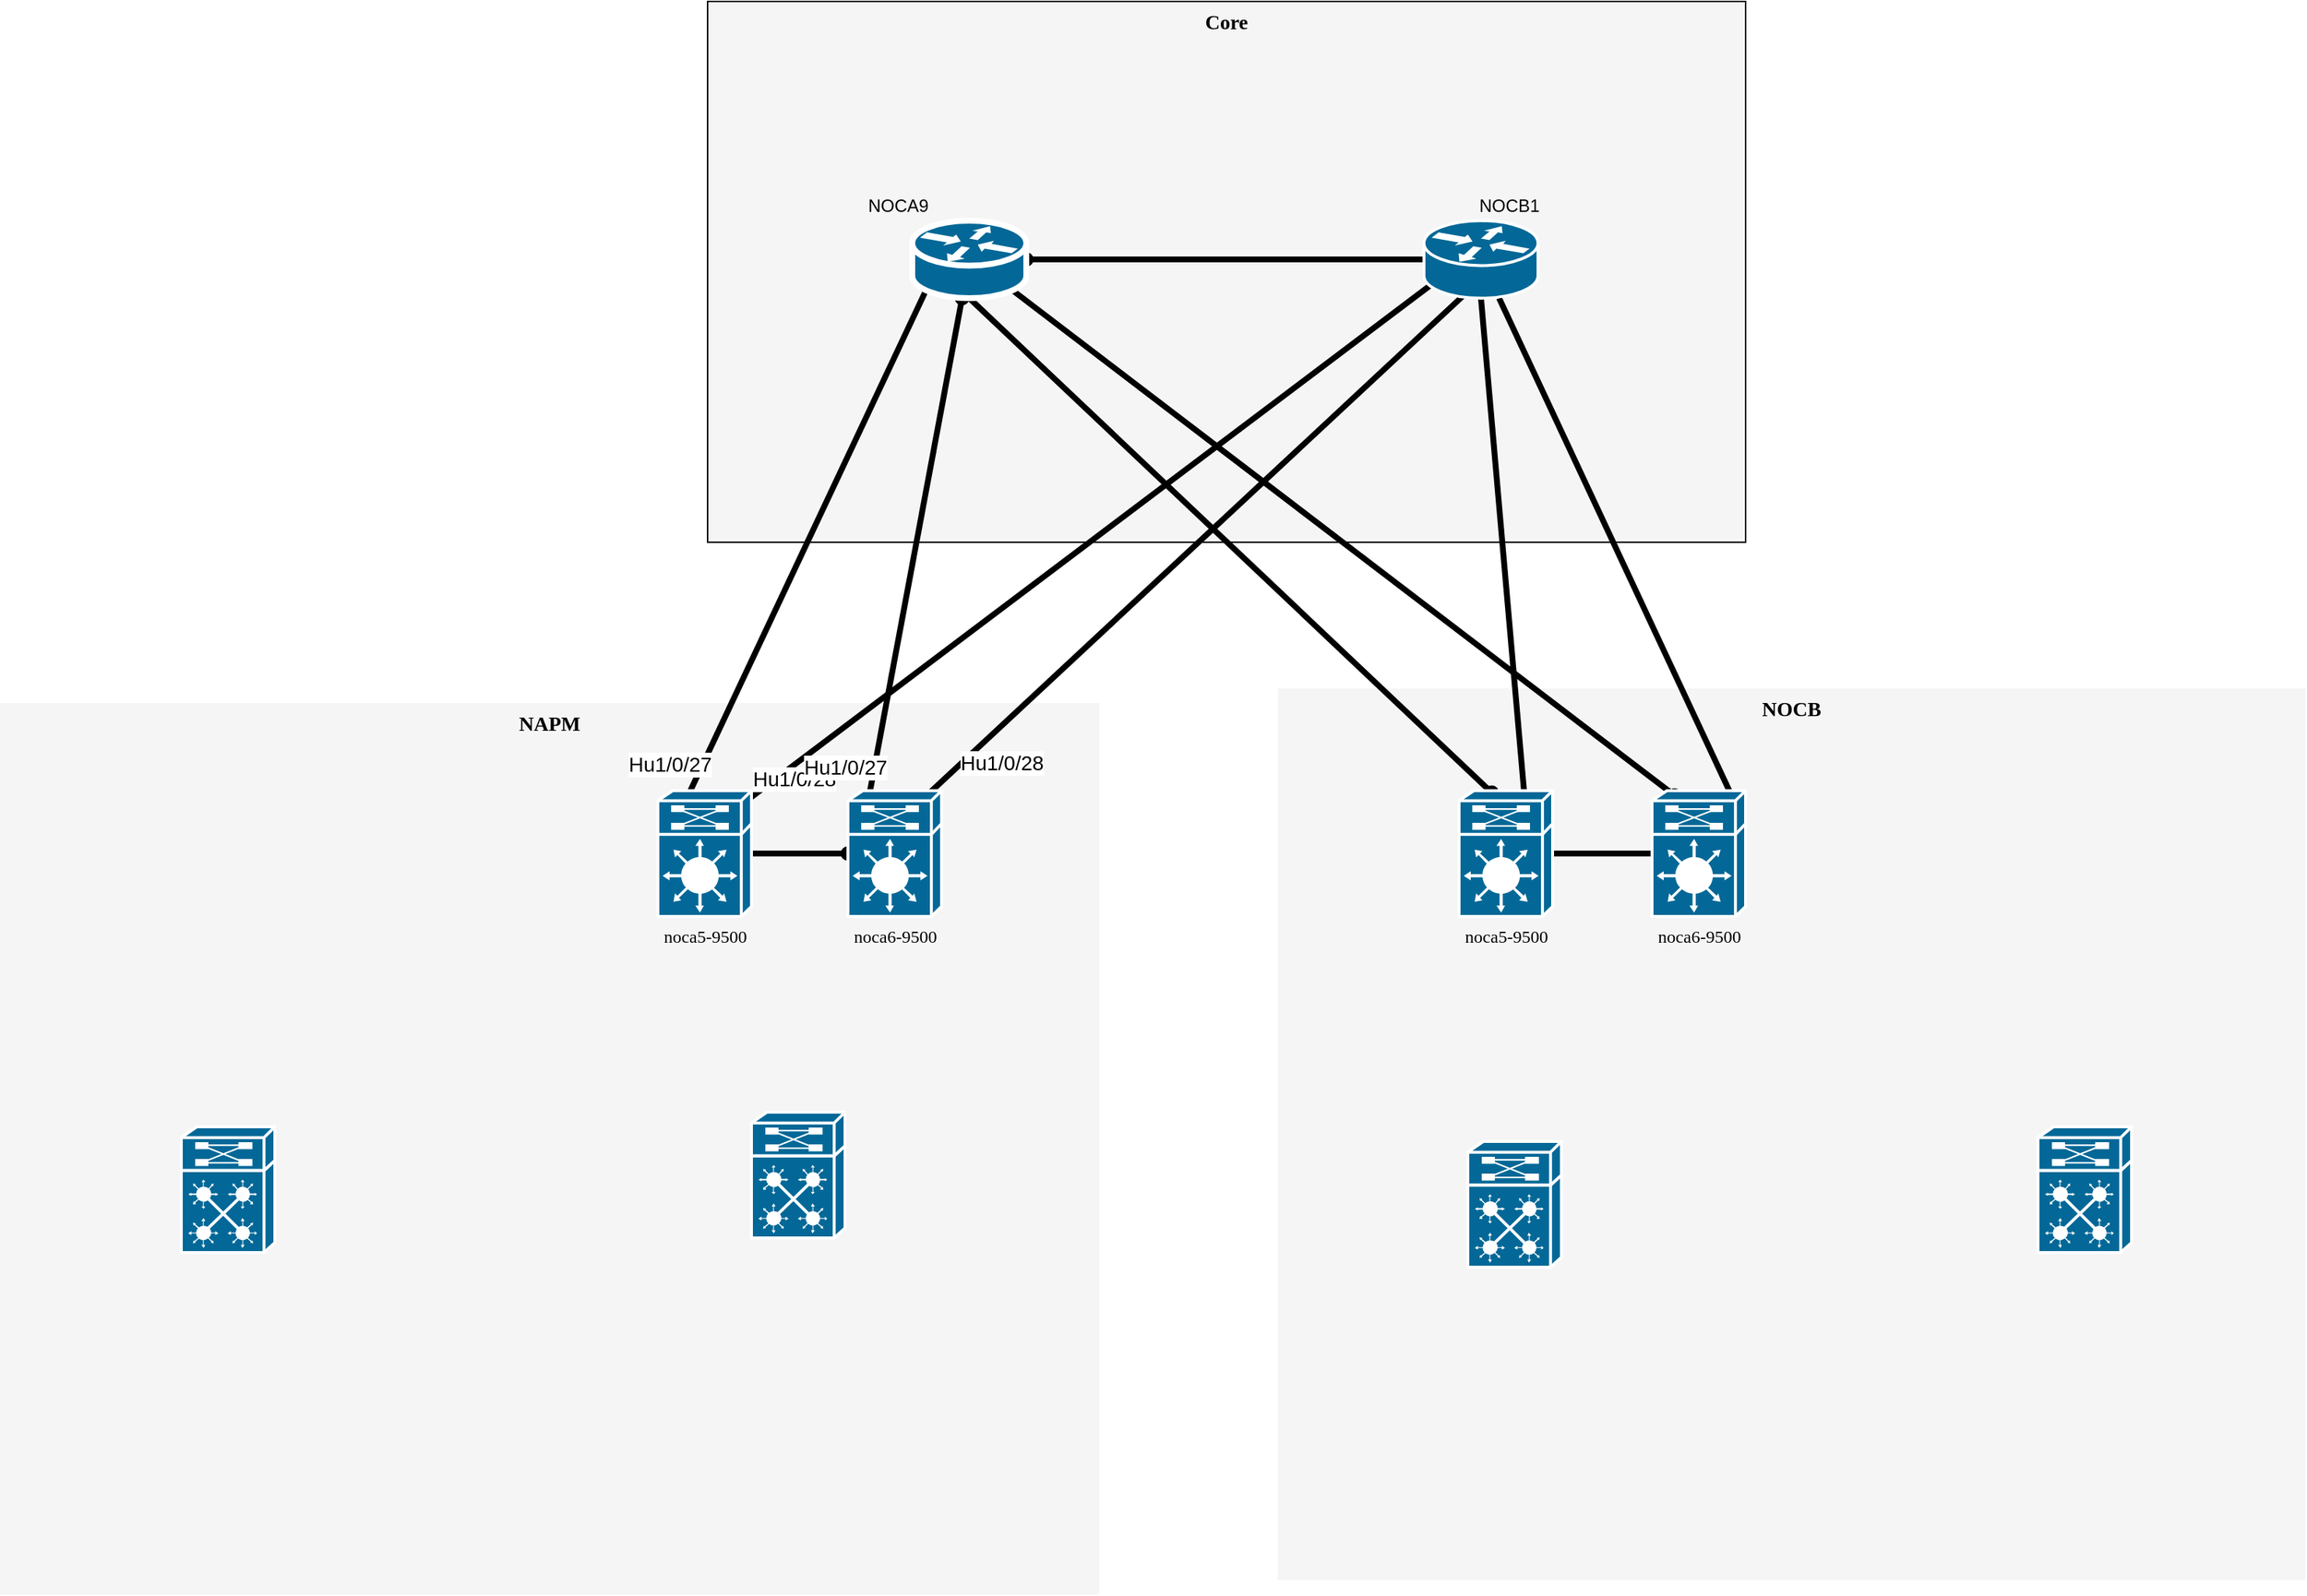 <mxfile version="16.1.2" type="github">
  <diagram name="Page-1" id="c37626ed-c26b-45fb-9056-f9ebc6bb27b6">
    <mxGraphModel dx="1513" dy="1112" grid="1" gridSize="10" guides="1" tooltips="1" connect="1" arrows="0" fold="1" page="1" pageScale="1" pageWidth="1100" pageHeight="850" background="none" math="0" shadow="0">
      <root>
        <mxCell id="0" />
        <mxCell id="1" parent="0" />
        <mxCell id="1c7a67bf8fd3230f-83" value="NAPM" style="whiteSpace=wrap;html=1;rounded=0;shadow=0;comic=0;strokeWidth=1;fontFamily=Verdana;fontSize=14;fillColor=#f5f5f5;strokeColor=none;verticalAlign=top;fontStyle=1;" parent="1" vertex="1">
          <mxGeometry x="86" y="550" width="752" height="610" as="geometry" />
        </mxCell>
        <mxCell id="1c7a67bf8fd3230f-81" value="Core" style="whiteSpace=wrap;html=1;rounded=0;shadow=0;comic=0;strokeWidth=1;fontFamily=Verdana;fontSize=14;fillColor=#f5f5f5;strokeColor=default;fontStyle=1;verticalAlign=top;" parent="1" vertex="1">
          <mxGeometry x="570" y="70" width="710" height="370" as="geometry" />
        </mxCell>
        <mxCell id="1c7a67bf8fd3230f-80" value="NOCB" style="whiteSpace=wrap;html=1;rounded=0;shadow=0;comic=0;strokeWidth=1;fontFamily=Verdana;fontSize=14;fillColor=#f5f5f5;strokeColor=none;fontStyle=1;verticalAlign=top;" parent="1" vertex="1">
          <mxGeometry x="960" y="540" width="703" height="610" as="geometry" />
        </mxCell>
        <mxCell id="1c7a67bf8fd3230f-38" style="edgeStyle=none;html=1;labelBackgroundColor=none;startFill=0;endArrow=none;endFill=0;strokeWidth=2;fontFamily=Verdana;fontSize=12;" parent="1" target="1c7a67bf8fd3230f-5" edge="1">
          <mxGeometry relative="1" as="geometry">
            <mxPoint x="968.329" y="392.0" as="sourcePoint" />
          </mxGeometry>
        </mxCell>
        <mxCell id="1c7a67bf8fd3230f-39" style="edgeStyle=none;html=1;labelBackgroundColor=none;startFill=0;endArrow=none;endFill=0;strokeWidth=2;fontFamily=Verdana;fontSize=12;" parent="1" target="1c7a67bf8fd3230f-5" edge="1">
          <mxGeometry relative="1" as="geometry">
            <mxPoint x="1119.235" y="392.0" as="sourcePoint" />
          </mxGeometry>
        </mxCell>
        <mxCell id="1c7a67bf8fd3230f-40" style="edgeStyle=none;html=1;labelBackgroundColor=none;startFill=0;endArrow=none;endFill=0;strokeWidth=2;fontFamily=Verdana;fontSize=12;" parent="1" target="1c7a67bf8fd3230f-5" edge="1">
          <mxGeometry relative="1" as="geometry">
            <mxPoint x="1340.0" y="366" as="sourcePoint" />
          </mxGeometry>
        </mxCell>
        <mxCell id="1c7a67bf8fd3230f-41" style="edgeStyle=none;html=1;labelBackgroundColor=none;startFill=0;endArrow=none;endFill=0;strokeWidth=2;fontFamily=Verdana;fontSize=12;" parent="1" source="1c7a67bf8fd3230f-5" edge="1">
          <mxGeometry relative="1" as="geometry">
            <mxPoint x="1240.0" y="519" as="targetPoint" />
          </mxGeometry>
        </mxCell>
        <mxCell id="1c7a67bf8fd3230f-49" style="edgeStyle=none;html=1;labelBackgroundColor=none;startFill=0;endArrow=none;endFill=0;strokeWidth=2;fontFamily=Verdana;fontSize=12;" parent="1" target="1c7a67bf8fd3230f-46" edge="1">
          <mxGeometry relative="1" as="geometry">
            <mxPoint x="1020.0" y="551.12" as="sourcePoint" />
          </mxGeometry>
        </mxCell>
        <mxCell id="1c7a67bf8fd3230f-50" style="edgeStyle=none;html=1;labelBackgroundColor=none;startFill=0;endArrow=none;endFill=0;strokeWidth=2;fontFamily=Verdana;fontSize=12;" parent="1" target="1c7a67bf8fd3230f-47" edge="1">
          <mxGeometry relative="1" as="geometry">
            <mxPoint x="1084" y="553.365" as="sourcePoint" />
          </mxGeometry>
        </mxCell>
        <mxCell id="1c7a67bf8fd3230f-42" style="edgeStyle=none;html=1;labelBackgroundColor=none;startFill=0;endArrow=none;endFill=0;strokeWidth=2;fontFamily=Verdana;fontSize=12;" parent="1" target="1c7a67bf8fd3230f-10" edge="1">
          <mxGeometry relative="1" as="geometry">
            <mxPoint x="1304" y="519" as="sourcePoint" />
          </mxGeometry>
        </mxCell>
        <mxCell id="1c7a67bf8fd3230f-43" style="edgeStyle=none;html=1;labelBackgroundColor=none;startFill=0;endArrow=none;endFill=0;strokeWidth=2;fontFamily=Verdana;fontSize=12;" parent="1" target="1c7a67bf8fd3230f-11" edge="1">
          <mxGeometry relative="1" as="geometry">
            <mxPoint x="1412" y="506.126" as="sourcePoint" />
          </mxGeometry>
        </mxCell>
        <mxCell id="1c7a67bf8fd3230f-44" style="edgeStyle=none;html=1;labelBackgroundColor=none;startFill=0;endArrow=none;endFill=0;strokeWidth=2;fontFamily=Verdana;fontSize=12;" parent="1" target="1c7a67bf8fd3230f-12" edge="1">
          <mxGeometry relative="1" as="geometry">
            <mxPoint x="1412" y="525.232" as="sourcePoint" />
          </mxGeometry>
        </mxCell>
        <mxCell id="1c7a67bf8fd3230f-51" style="edgeStyle=none;html=1;labelBackgroundColor=none;startFill=0;endArrow=none;endFill=0;strokeWidth=2;fontFamily=Verdana;fontSize=12;" parent="1" target="1c7a67bf8fd3230f-48" edge="1">
          <mxGeometry relative="1" as="geometry">
            <mxPoint x="1407.391" y="552.0" as="sourcePoint" />
          </mxGeometry>
        </mxCell>
        <mxCell id="4torE-JFeFEt0INfoeiA-35" style="edgeStyle=none;rounded=0;orthogonalLoop=1;jettySize=auto;html=1;exitX=0.12;exitY=0.9;exitDx=0;exitDy=0;exitPerimeter=0;entryX=0.285;entryY=0.098;entryDx=0;entryDy=0;entryPerimeter=0;strokeColor=default;strokeWidth=4;endArrow=oval;endFill=0;" edge="1" parent="1" source="4torE-JFeFEt0INfoeiA-20" target="4torE-JFeFEt0INfoeiA-6">
          <mxGeometry relative="1" as="geometry" />
        </mxCell>
        <mxCell id="4torE-JFeFEt0INfoeiA-49" value="Hu1/0/27" style="edgeLabel;html=1;align=center;verticalAlign=middle;resizable=0;points=[];fontSize=14;" vertex="1" connectable="0" parent="4torE-JFeFEt0INfoeiA-35">
          <mxGeometry x="0.851" y="-1" relative="1" as="geometry">
            <mxPoint x="-22" as="offset" />
          </mxGeometry>
        </mxCell>
        <mxCell id="4torE-JFeFEt0INfoeiA-34" style="rounded=0;orthogonalLoop=1;jettySize=auto;html=1;exitX=0;exitY=0.5;exitDx=0;exitDy=0;exitPerimeter=0;strokeColor=default;strokeWidth=4;endArrow=oval;endFill=0;" edge="1" parent="1" source="4torE-JFeFEt0INfoeiA-21" target="4torE-JFeFEt0INfoeiA-20">
          <mxGeometry relative="1" as="geometry" />
        </mxCell>
        <mxCell id="4torE-JFeFEt0INfoeiA-36" style="edgeStyle=none;rounded=0;orthogonalLoop=1;jettySize=auto;html=1;exitX=0.128;exitY=0.755;exitDx=0;exitDy=0;exitPerimeter=0;entryX=0.832;entryY=0.145;entryDx=0;entryDy=0;entryPerimeter=0;strokeColor=default;strokeWidth=4;endArrow=oval;endFill=0;" edge="1" parent="1" source="4torE-JFeFEt0INfoeiA-21" target="4torE-JFeFEt0INfoeiA-6">
          <mxGeometry relative="1" as="geometry" />
        </mxCell>
        <mxCell id="4torE-JFeFEt0INfoeiA-50" value="Hu1/0/28" style="edgeLabel;html=1;align=center;verticalAlign=middle;resizable=0;points=[];fontSize=14;" vertex="1" connectable="0" parent="4torE-JFeFEt0INfoeiA-36">
          <mxGeometry x="0.898" y="-3" relative="1" as="geometry">
            <mxPoint x="17" as="offset" />
          </mxGeometry>
        </mxCell>
        <mxCell id="4torE-JFeFEt0INfoeiA-51" style="edgeStyle=none;rounded=0;orthogonalLoop=1;jettySize=auto;html=1;exitX=1;exitY=0.5;exitDx=0;exitDy=0;exitPerimeter=0;entryX=0;entryY=0.5;entryDx=0;entryDy=0;entryPerimeter=0;fontSize=14;endArrow=oval;endFill=0;strokeColor=default;strokeWidth=4;" edge="1" parent="1" source="4torE-JFeFEt0INfoeiA-6" target="4torE-JFeFEt0INfoeiA-37">
          <mxGeometry relative="1" as="geometry" />
        </mxCell>
        <mxCell id="4torE-JFeFEt0INfoeiA-6" value="noca5-9500" style="shape=mxgraph.cisco.misc.route_switch_processor;html=1;dashed=0;fillColor=#036897;strokeColor=#ffffff;strokeWidth=2;verticalLabelPosition=bottom;verticalAlign=top;rounded=0;shadow=0;comic=0;fontFamily=Verdana;fontSize=12;" vertex="1" parent="1">
          <mxGeometry x="536" y="610" width="64" height="86" as="geometry" />
        </mxCell>
        <mxCell id="4torE-JFeFEt0INfoeiA-38" style="edgeStyle=none;rounded=0;orthogonalLoop=1;jettySize=auto;html=1;strokeColor=default;strokeWidth=4;exitX=0.233;exitY=0.015;exitDx=0;exitDy=0;exitPerimeter=0;endArrow=oval;endFill=0;" edge="1" parent="1" source="4torE-JFeFEt0INfoeiA-37" target="4torE-JFeFEt0INfoeiA-20">
          <mxGeometry relative="1" as="geometry" />
        </mxCell>
        <mxCell id="4torE-JFeFEt0INfoeiA-48" value="Hu1/0/27" style="edgeLabel;html=1;align=center;verticalAlign=middle;resizable=0;points=[];fontSize=14;" vertex="1" connectable="0" parent="4torE-JFeFEt0INfoeiA-38">
          <mxGeometry x="-0.889" y="3" relative="1" as="geometry">
            <mxPoint x="-18" y="2" as="offset" />
          </mxGeometry>
        </mxCell>
        <mxCell id="4torE-JFeFEt0INfoeiA-39" style="edgeStyle=none;rounded=0;orthogonalLoop=1;jettySize=auto;html=1;exitX=0.744;exitY=0.106;exitDx=0;exitDy=0;exitPerimeter=0;strokeColor=default;strokeWidth=4;entryX=0.5;entryY=0.755;entryDx=0;entryDy=0;entryPerimeter=0;verticalAlign=middle;endArrow=oval;endFill=0;" edge="1" parent="1" source="4torE-JFeFEt0INfoeiA-37" target="4torE-JFeFEt0INfoeiA-21">
          <mxGeometry relative="1" as="geometry" />
        </mxCell>
        <mxCell id="4torE-JFeFEt0INfoeiA-47" value="&lt;font style=&quot;font-size: 14px&quot;&gt;Hu1/0/28&lt;/font&gt;" style="edgeLabel;html=1;align=center;verticalAlign=middle;resizable=0;points=[];" vertex="1" connectable="0" parent="4torE-JFeFEt0INfoeiA-39">
          <mxGeometry x="-0.841" relative="1" as="geometry">
            <mxPoint x="26" as="offset" />
          </mxGeometry>
        </mxCell>
        <mxCell id="4torE-JFeFEt0INfoeiA-37" value="noca6-9500" style="shape=mxgraph.cisco.misc.route_switch_processor;html=1;dashed=0;fillColor=#036897;strokeColor=#ffffff;strokeWidth=2;verticalLabelPosition=bottom;verticalAlign=top;rounded=0;shadow=0;comic=0;fontFamily=Verdana;fontSize=12;" vertex="1" parent="1">
          <mxGeometry x="666" y="610" width="64" height="86" as="geometry" />
        </mxCell>
        <mxCell id="4torE-JFeFEt0INfoeiA-40" value="NOCA9" style="text;html=1;align=center;verticalAlign=middle;resizable=0;points=[];autosize=1;strokeColor=none;fillColor=none;" vertex="1" parent="1">
          <mxGeometry x="670" y="200" width="60" height="20" as="geometry" />
        </mxCell>
        <mxCell id="4torE-JFeFEt0INfoeiA-41" value="NOCB1" style="text;html=1;align=center;verticalAlign=middle;resizable=0;points=[];autosize=1;strokeColor=none;fillColor=none;" vertex="1" parent="1">
          <mxGeometry x="1088" y="200" width="60" height="20" as="geometry" />
        </mxCell>
        <mxCell id="4torE-JFeFEt0INfoeiA-60" style="edgeStyle=none;rounded=0;orthogonalLoop=1;jettySize=auto;html=1;exitX=0.5;exitY=1;exitDx=0;exitDy=0;exitPerimeter=0;entryX=0.35;entryY=0.016;entryDx=0;entryDy=0;entryPerimeter=0;fontSize=14;endArrow=oval;endFill=0;strokeColor=default;strokeWidth=4;" edge="1" parent="1" source="4torE-JFeFEt0INfoeiA-20" target="4torE-JFeFEt0INfoeiA-52">
          <mxGeometry relative="1" as="geometry" />
        </mxCell>
        <mxCell id="4torE-JFeFEt0INfoeiA-61" style="edgeStyle=none;rounded=0;orthogonalLoop=1;jettySize=auto;html=1;exitX=0.88;exitY=0.9;exitDx=0;exitDy=0;exitPerimeter=0;entryX=0.243;entryY=0.039;entryDx=0;entryDy=0;entryPerimeter=0;fontSize=14;endArrow=oval;endFill=0;strokeColor=default;strokeWidth=4;" edge="1" parent="1" source="4torE-JFeFEt0INfoeiA-20" target="4torE-JFeFEt0INfoeiA-53">
          <mxGeometry relative="1" as="geometry" />
        </mxCell>
        <mxCell id="4torE-JFeFEt0INfoeiA-20" value="" style="shape=mxgraph.cisco.routers.router;html=1;pointerEvents=1;dashed=0;fillColor=#036897;strokeColor=#ffffff;strokeWidth=4;verticalLabelPosition=bottom;verticalAlign=top;align=center;outlineConnect=0;" vertex="1" parent="1">
          <mxGeometry x="710" y="220" width="78" height="53" as="geometry" />
        </mxCell>
        <mxCell id="4torE-JFeFEt0INfoeiA-42" value="" style="shape=mxgraph.cisco.switches.virtual_layer_switch;sketch=0;html=1;pointerEvents=1;dashed=0;fillColor=#036897;strokeColor=#ffffff;strokeWidth=2;verticalLabelPosition=bottom;verticalAlign=top;align=center;outlineConnect=0;" vertex="1" parent="1">
          <mxGeometry x="210" y="840" width="64" height="86" as="geometry" />
        </mxCell>
        <mxCell id="4torE-JFeFEt0INfoeiA-43" value="" style="shape=mxgraph.cisco.switches.virtual_layer_switch;sketch=0;html=1;pointerEvents=1;dashed=0;fillColor=#036897;strokeColor=#ffffff;strokeWidth=2;verticalLabelPosition=bottom;verticalAlign=top;align=center;outlineConnect=0;" vertex="1" parent="1">
          <mxGeometry x="600" y="830" width="64" height="86" as="geometry" />
        </mxCell>
        <mxCell id="4torE-JFeFEt0INfoeiA-54" value="" style="shape=mxgraph.cisco.switches.virtual_layer_switch;sketch=0;html=1;pointerEvents=1;dashed=0;fillColor=#036897;strokeColor=#ffffff;strokeWidth=2;verticalLabelPosition=bottom;verticalAlign=top;align=center;outlineConnect=0;" vertex="1" parent="1">
          <mxGeometry x="1090" y="850" width="64" height="86" as="geometry" />
        </mxCell>
        <mxCell id="4torE-JFeFEt0INfoeiA-55" value="" style="shape=mxgraph.cisco.switches.virtual_layer_switch;sketch=0;html=1;pointerEvents=1;dashed=0;fillColor=#036897;strokeColor=#ffffff;strokeWidth=2;verticalLabelPosition=bottom;verticalAlign=top;align=center;outlineConnect=0;" vertex="1" parent="1">
          <mxGeometry x="1480" y="840" width="64" height="86" as="geometry" />
        </mxCell>
        <mxCell id="4torE-JFeFEt0INfoeiA-56" style="edgeStyle=none;rounded=0;orthogonalLoop=1;jettySize=auto;html=1;entryX=0.895;entryY=0.11;entryDx=0;entryDy=0;entryPerimeter=0;fontSize=14;endArrow=oval;endFill=0;strokeColor=default;strokeWidth=4;" edge="1" parent="1" source="4torE-JFeFEt0INfoeiA-21" target="4torE-JFeFEt0INfoeiA-53">
          <mxGeometry relative="1" as="geometry" />
        </mxCell>
        <mxCell id="4torE-JFeFEt0INfoeiA-57" style="edgeStyle=none;rounded=0;orthogonalLoop=1;jettySize=auto;html=1;exitX=0.5;exitY=1;exitDx=0;exitDy=0;exitPerimeter=0;entryX=0.707;entryY=0.11;entryDx=0;entryDy=0;entryPerimeter=0;fontSize=14;endArrow=oval;endFill=0;strokeColor=default;strokeWidth=4;" edge="1" parent="1" source="4torE-JFeFEt0INfoeiA-21" target="4torE-JFeFEt0INfoeiA-52">
          <mxGeometry relative="1" as="geometry" />
        </mxCell>
        <mxCell id="4torE-JFeFEt0INfoeiA-21" value="" style="shape=mxgraph.cisco.routers.router;html=1;pointerEvents=1;dashed=0;fillColor=#036897;strokeColor=#ffffff;strokeWidth=2;verticalLabelPosition=bottom;verticalAlign=top;align=center;outlineConnect=0;" vertex="1" parent="1">
          <mxGeometry x="1060" y="220" width="78" height="53" as="geometry" />
        </mxCell>
        <mxCell id="4torE-JFeFEt0INfoeiA-62" style="edgeStyle=none;rounded=0;orthogonalLoop=1;jettySize=auto;html=1;exitX=1;exitY=0.5;exitDx=0;exitDy=0;exitPerimeter=0;fontSize=14;endArrow=oval;endFill=0;strokeColor=default;strokeWidth=4;" edge="1" parent="1" source="4torE-JFeFEt0INfoeiA-52">
          <mxGeometry relative="1" as="geometry">
            <mxPoint x="1220" y="653" as="targetPoint" />
          </mxGeometry>
        </mxCell>
        <mxCell id="4torE-JFeFEt0INfoeiA-52" value="noca5-9500" style="shape=mxgraph.cisco.misc.route_switch_processor;html=1;dashed=0;fillColor=#036897;strokeColor=#ffffff;strokeWidth=2;verticalLabelPosition=bottom;verticalAlign=top;rounded=0;shadow=0;comic=0;fontFamily=Verdana;fontSize=12;" vertex="1" parent="1">
          <mxGeometry x="1084" y="610" width="64" height="86" as="geometry" />
        </mxCell>
        <mxCell id="4torE-JFeFEt0INfoeiA-53" value="noca6-9500" style="shape=mxgraph.cisco.misc.route_switch_processor;html=1;dashed=0;fillColor=#036897;strokeColor=#ffffff;strokeWidth=2;verticalLabelPosition=bottom;verticalAlign=top;rounded=0;shadow=0;comic=0;fontFamily=Verdana;fontSize=12;" vertex="1" parent="1">
          <mxGeometry x="1216" y="610" width="64" height="86" as="geometry" />
        </mxCell>
      </root>
    </mxGraphModel>
  </diagram>
</mxfile>
